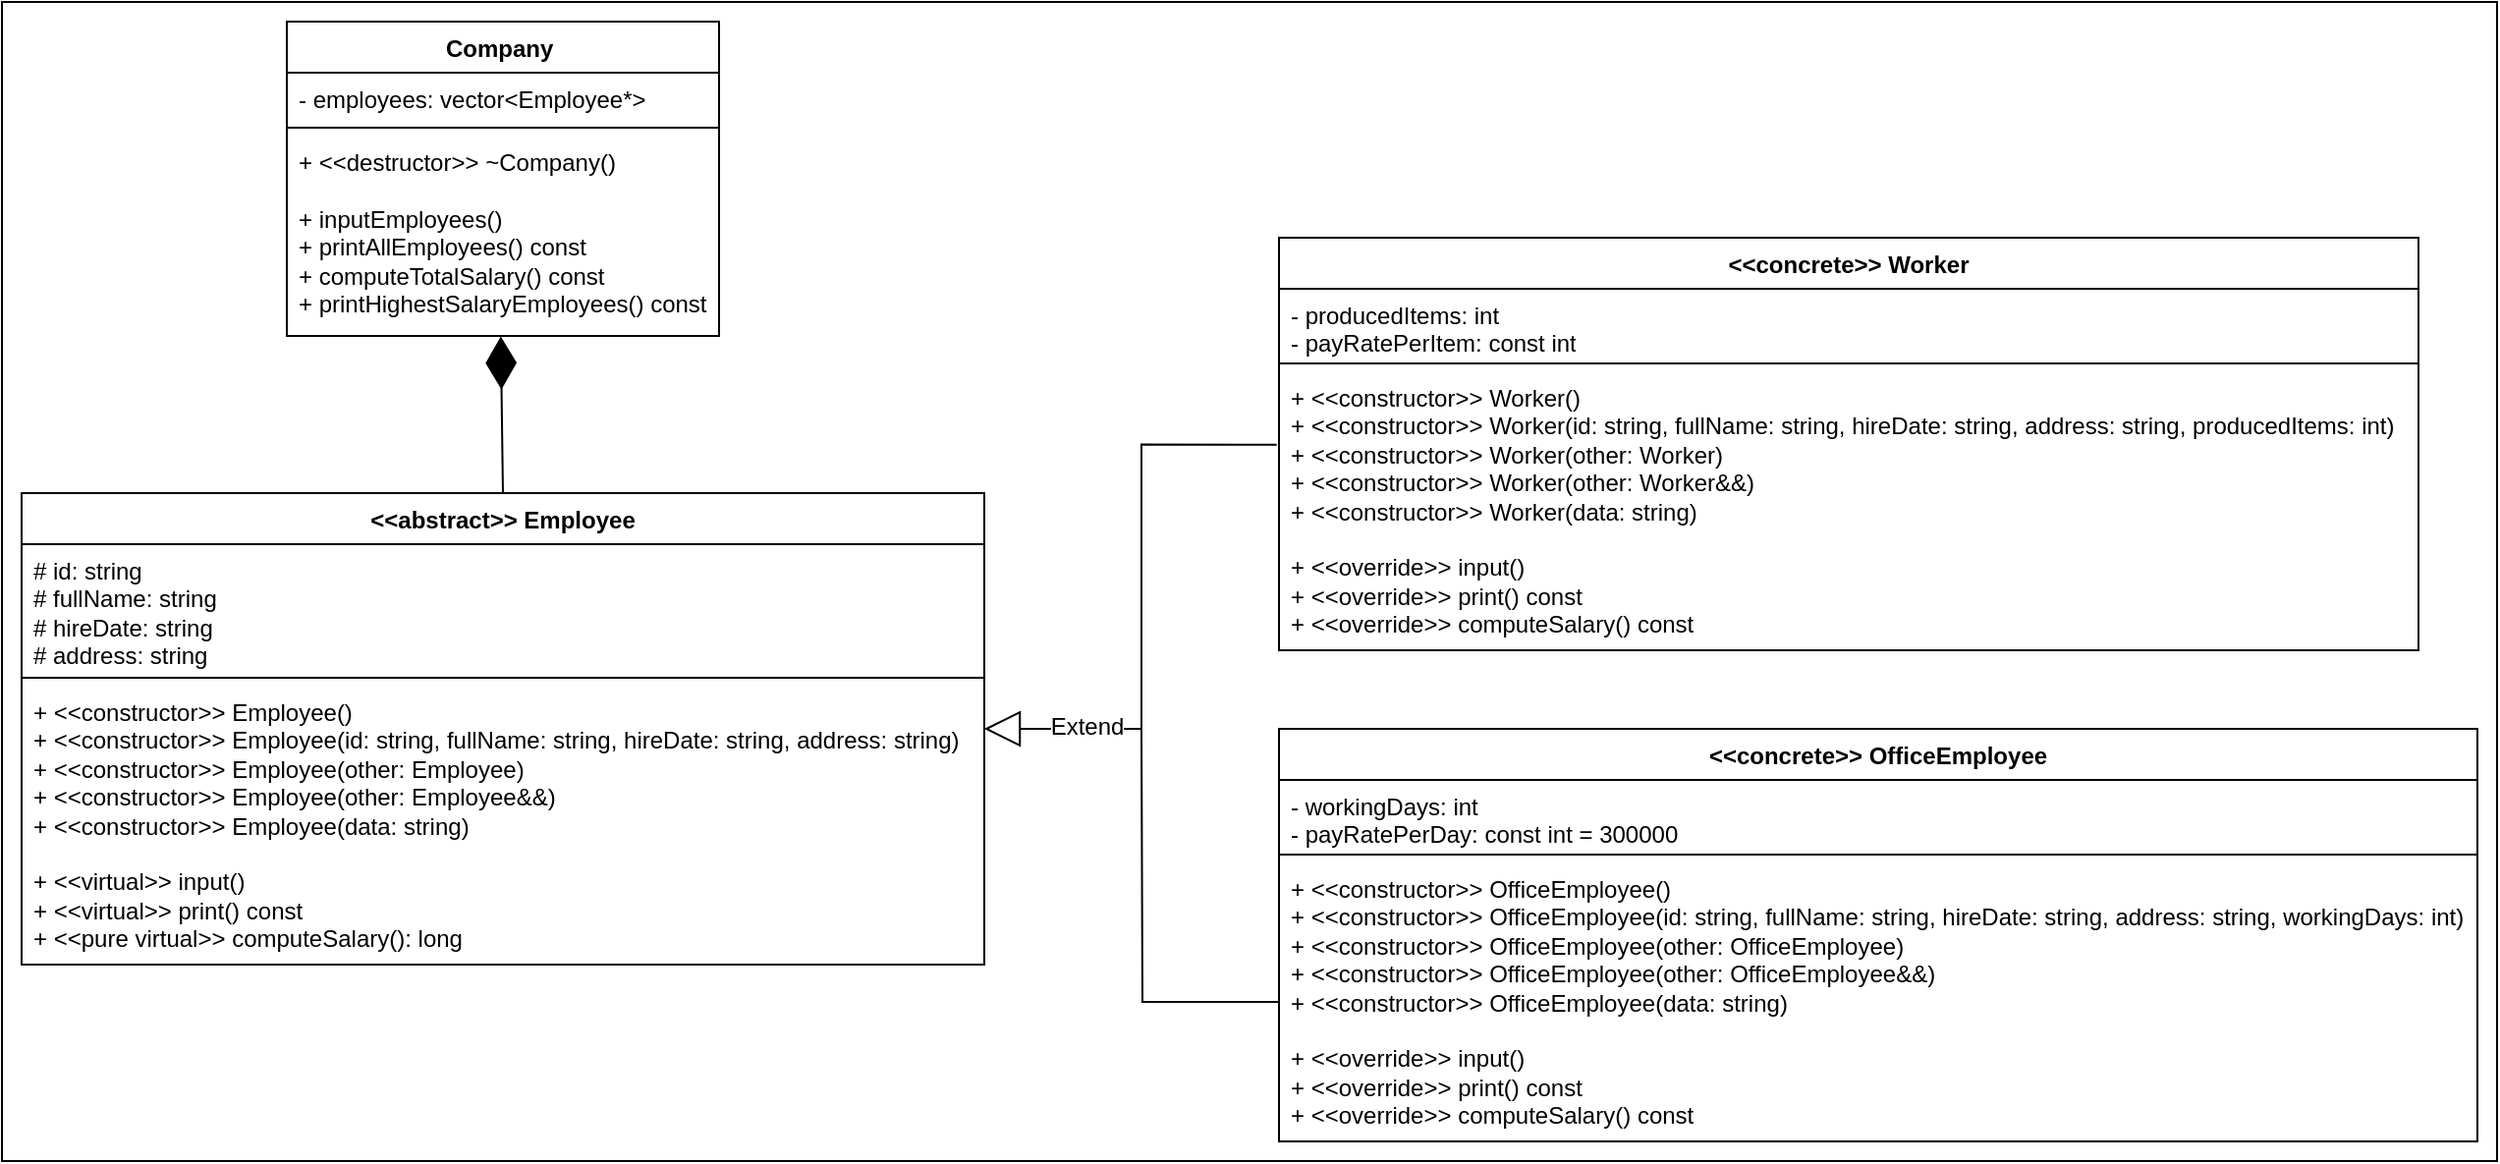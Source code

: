 <mxfile version="24.8.4" pages="4">
  <diagram name="Assignment01" id="YQNJQ6a5uJNEXBnVBi4n">
    <mxGraphModel dx="2400" dy="947" grid="1" gridSize="10" guides="1" tooltips="1" connect="1" arrows="1" fold="1" page="1" pageScale="1" pageWidth="850" pageHeight="1100" math="0" shadow="0">
      <root>
        <mxCell id="0" />
        <mxCell id="1" parent="0" />
        <mxCell id="2CK58GjSMjasro4L5q2h-9" value="" style="rounded=0;whiteSpace=wrap;html=1;" vertex="1" parent="1">
          <mxGeometry x="-810" y="30" width="1270" height="590" as="geometry" />
        </mxCell>
        <mxCell id="TGg97sCdS2oQXF3Zb6yF-1" value="&amp;lt;&amp;lt;&lt;span class=&quot;hljs-keyword&quot;&gt;abstract&lt;/span&gt;&amp;gt;&amp;gt; Employee" style="swimlane;fontStyle=1;align=center;verticalAlign=top;childLayout=stackLayout;horizontal=1;startSize=26;horizontalStack=0;resizeParent=1;resizeParentMax=0;resizeLast=0;collapsible=1;marginBottom=0;whiteSpace=wrap;html=1;" parent="1" vertex="1">
          <mxGeometry x="-800" y="280" width="490" height="240" as="geometry" />
        </mxCell>
        <mxCell id="TGg97sCdS2oQXF3Zb6yF-2" value="&lt;span class=&quot;hljs-comment&quot;&gt;# id: string&lt;/span&gt;&lt;br/&gt;&lt;span class=&quot;hljs-comment&quot;&gt;# fullName: string&lt;/span&gt;&lt;br/&gt;&lt;span class=&quot;hljs-comment&quot;&gt;# hireDate: string&lt;/span&gt;&lt;br/&gt;&lt;span class=&quot;hljs-comment&quot;&gt;# address: string&lt;/span&gt;" style="text;strokeColor=none;fillColor=none;align=left;verticalAlign=top;spacingLeft=4;spacingRight=4;overflow=hidden;rotatable=0;points=[[0,0.5],[1,0.5]];portConstraint=eastwest;whiteSpace=wrap;html=1;" parent="TGg97sCdS2oQXF3Zb6yF-1" vertex="1">
          <mxGeometry y="26" width="490" height="64" as="geometry" />
        </mxCell>
        <mxCell id="TGg97sCdS2oQXF3Zb6yF-3" value="" style="line;strokeWidth=1;fillColor=none;align=left;verticalAlign=middle;spacingTop=-1;spacingLeft=3;spacingRight=3;rotatable=0;labelPosition=right;points=[];portConstraint=eastwest;strokeColor=inherit;" parent="TGg97sCdS2oQXF3Zb6yF-1" vertex="1">
          <mxGeometry y="90" width="490" height="8" as="geometry" />
        </mxCell>
        <mxCell id="TGg97sCdS2oQXF3Zb6yF-4" value="&lt;div&gt;&lt;span class=&quot;hljs-keyword&quot;&gt;+ &amp;lt;&amp;lt;constructor&amp;gt;&amp;gt; &lt;span class=&quot;hljs-title function_ invoke__&quot;&gt;Employee&lt;/span&gt;()&lt;br&gt;+ &amp;lt;&amp;lt;constructor&amp;gt;&amp;gt; &lt;span class=&quot;hljs-title function_ invoke__&quot;&gt;Employee&lt;/span&gt;(&lt;span class=&quot;hljs-attr&quot;&gt;id&lt;/span&gt;: &lt;span class=&quot;hljs-keyword&quot;&gt;string&lt;/span&gt;, &lt;span class=&quot;hljs-attr&quot;&gt;fullName&lt;/span&gt;: &lt;span class=&quot;hljs-keyword&quot;&gt;string&lt;/span&gt;, &lt;span class=&quot;hljs-attr&quot;&gt;hireDate&lt;/span&gt;: &lt;span class=&quot;hljs-keyword&quot;&gt;string&lt;/span&gt;, &lt;span class=&quot;hljs-attr&quot;&gt;address&lt;/span&gt;: &lt;span class=&quot;hljs-keyword&quot;&gt;string&lt;/span&gt;)&lt;br&gt;+ &amp;lt;&amp;lt;constructor&amp;gt;&amp;gt; &lt;span class=&quot;hljs-title function_ invoke__&quot;&gt;Employee&lt;/span&gt;(&lt;span class=&quot;hljs-attr&quot;&gt;other&lt;/span&gt;: Employee)&lt;br&gt;+ &amp;lt;&amp;lt;constructor&amp;gt;&amp;gt; &lt;span class=&quot;hljs-title function_ invoke__&quot;&gt;Employee&lt;/span&gt;(&lt;span class=&quot;hljs-attr&quot;&gt;other&lt;/span&gt;: Employee&amp;amp;&amp;amp;)&lt;br&gt;+ &amp;lt;&amp;lt;constructor&amp;gt;&amp;gt; &lt;span class=&quot;hljs-title function_ invoke__&quot;&gt;Employee&lt;/span&gt;(&lt;span class=&quot;hljs-attr&quot;&gt;data&lt;/span&gt;: &lt;span class=&quot;hljs-keyword&quot;&gt;string&lt;/span&gt;)&lt;/span&gt;&lt;/div&gt;&lt;div&gt;&lt;span class=&quot;hljs-keyword&quot;&gt;&lt;br&gt;+ &amp;lt;&amp;lt;virtual&amp;gt;&amp;gt; &lt;span class=&quot;hljs-title function_ invoke__&quot;&gt;input&lt;/span&gt;()&lt;br&gt;+ &amp;lt;&amp;lt;virtual&amp;gt;&amp;gt; &lt;span class=&quot;hljs-keyword&quot;&gt;print&lt;/span&gt;() &lt;span class=&quot;hljs-keyword&quot;&gt;const&lt;/span&gt;&lt;br&gt;+ &amp;lt;&amp;lt;pure virtual&amp;gt;&amp;gt; &lt;span class=&quot;hljs-title function_ invoke__&quot;&gt;computeSalary&lt;/span&gt;(): long&lt;/span&gt;&lt;/div&gt;" style="text;strokeColor=none;fillColor=none;align=left;verticalAlign=top;spacingLeft=4;spacingRight=4;overflow=hidden;rotatable=0;points=[[0,0.5],[1,0.5]];portConstraint=eastwest;whiteSpace=wrap;html=1;" parent="TGg97sCdS2oQXF3Zb6yF-1" vertex="1">
          <mxGeometry y="98" width="490" height="142" as="geometry" />
        </mxCell>
        <mxCell id="TGg97sCdS2oQXF3Zb6yF-5" value="&amp;lt;&amp;lt;concrete&amp;gt;&amp;gt; OfficeEmployee      " style="swimlane;fontStyle=1;align=center;verticalAlign=top;childLayout=stackLayout;horizontal=1;startSize=26;horizontalStack=0;resizeParent=1;resizeParentMax=0;resizeLast=0;collapsible=1;marginBottom=0;whiteSpace=wrap;html=1;" parent="1" vertex="1">
          <mxGeometry x="-160" y="400" width="610" height="210" as="geometry" />
        </mxCell>
        <mxCell id="TGg97sCdS2oQXF3Zb6yF-6" value="&lt;span class=&quot;hljs-comment&quot;&gt;- workingDays: int&lt;/span&gt;&lt;br&gt;&lt;span class=&quot;hljs-comment&quot;&gt;- payRatePerDay: const int = 300000&lt;/span&gt;" style="text;strokeColor=none;fillColor=none;align=left;verticalAlign=top;spacingLeft=4;spacingRight=4;overflow=hidden;rotatable=0;points=[[0,0.5],[1,0.5]];portConstraint=eastwest;whiteSpace=wrap;html=1;" parent="TGg97sCdS2oQXF3Zb6yF-5" vertex="1">
          <mxGeometry y="26" width="610" height="34" as="geometry" />
        </mxCell>
        <mxCell id="TGg97sCdS2oQXF3Zb6yF-7" value="" style="line;strokeWidth=1;fillColor=none;align=left;verticalAlign=middle;spacingTop=-1;spacingLeft=3;spacingRight=3;rotatable=0;labelPosition=right;points=[];portConstraint=eastwest;strokeColor=inherit;" parent="TGg97sCdS2oQXF3Zb6yF-5" vertex="1">
          <mxGeometry y="60" width="610" height="8" as="geometry" />
        </mxCell>
        <mxCell id="TGg97sCdS2oQXF3Zb6yF-8" value="+ &amp;lt;&amp;lt;constructor&amp;gt;&amp;gt; &lt;span class=&quot;hljs-title function_ invoke__&quot;&gt;OfficeEmployee&lt;/span&gt;()&lt;br&gt;+ &amp;lt;&amp;lt;constructor&amp;gt;&amp;gt; &lt;span class=&quot;hljs-title function_ invoke__&quot;&gt;OfficeEmployee&lt;/span&gt;(&lt;span class=&quot;hljs-attr&quot;&gt;id&lt;/span&gt;: &lt;span class=&quot;hljs-keyword&quot;&gt;string&lt;/span&gt;, &lt;span class=&quot;hljs-attr&quot;&gt;fullName&lt;/span&gt;: &lt;span class=&quot;hljs-keyword&quot;&gt;string&lt;/span&gt;, &lt;span class=&quot;hljs-attr&quot;&gt;hireDate&lt;/span&gt;: &lt;span class=&quot;hljs-keyword&quot;&gt;string&lt;/span&gt;, &lt;span class=&quot;hljs-attr&quot;&gt;address&lt;/span&gt;: &lt;span class=&quot;hljs-keyword&quot;&gt;string&lt;/span&gt;, &lt;span class=&quot;hljs-attr&quot;&gt;workingDays&lt;/span&gt;: &lt;span class=&quot;hljs-keyword&quot;&gt;int&lt;/span&gt;)&lt;br&gt;+ &amp;lt;&amp;lt;constructor&amp;gt;&amp;gt; &lt;span class=&quot;hljs-title function_ invoke__&quot;&gt;OfficeEmployee&lt;/span&gt;(&lt;span class=&quot;hljs-attr&quot;&gt;other&lt;/span&gt;: OfficeEmployee)&lt;br&gt;+ &amp;lt;&amp;lt;constructor&amp;gt;&amp;gt; &lt;span class=&quot;hljs-title function_ invoke__&quot;&gt;OfficeEmployee&lt;/span&gt;(&lt;span class=&quot;hljs-attr&quot;&gt;other&lt;/span&gt;: OfficeEmployee&amp;amp;&amp;amp;)&lt;br&gt;+ &amp;lt;&amp;lt;constructor&amp;gt;&amp;gt; &lt;span class=&quot;hljs-title function_ invoke__&quot;&gt;OfficeEmployee&lt;/span&gt;(&lt;span class=&quot;hljs-attr&quot;&gt;data&lt;/span&gt;: &lt;span class=&quot;hljs-keyword&quot;&gt;string&lt;/span&gt;)&lt;div&gt;&lt;br&gt;+ &amp;lt;&amp;lt;override&amp;gt;&amp;gt; &lt;span class=&quot;hljs-title function_ invoke__&quot;&gt;input&lt;/span&gt;()&lt;br&gt;+ &amp;lt;&amp;lt;override&amp;gt;&amp;gt; &lt;span class=&quot;hljs-keyword&quot;&gt;print&lt;/span&gt;() &lt;span class=&quot;hljs-keyword&quot;&gt;const&lt;/span&gt;&lt;br&gt;+ &amp;lt;&amp;lt;override&amp;gt;&amp;gt; &lt;span class=&quot;hljs-title function_ invoke__&quot;&gt;computeSalary&lt;/span&gt;() &lt;span class=&quot;hljs-keyword&quot;&gt;const&lt;/span&gt;&lt;/div&gt;" style="text;strokeColor=none;fillColor=none;align=left;verticalAlign=top;spacingLeft=4;spacingRight=4;overflow=hidden;rotatable=0;points=[[0,0.5],[1,0.5]];portConstraint=eastwest;whiteSpace=wrap;html=1;" parent="TGg97sCdS2oQXF3Zb6yF-5" vertex="1">
          <mxGeometry y="68" width="610" height="142" as="geometry" />
        </mxCell>
        <mxCell id="TGg97sCdS2oQXF3Zb6yF-10" value="&amp;lt;&amp;lt;concrete&amp;gt;&amp;gt; Worker      " style="swimlane;fontStyle=1;align=center;verticalAlign=top;childLayout=stackLayout;horizontal=1;startSize=26;horizontalStack=0;resizeParent=1;resizeParentMax=0;resizeLast=0;collapsible=1;marginBottom=0;whiteSpace=wrap;html=1;" parent="1" vertex="1">
          <mxGeometry x="-160" y="150" width="580" height="210" as="geometry" />
        </mxCell>
        <mxCell id="TGg97sCdS2oQXF3Zb6yF-11" value="&lt;span class=&quot;hljs-comment&quot;&gt;- producedItems: int&lt;/span&gt;&lt;br&gt;&lt;span class=&quot;hljs-comment&quot;&gt;- payRatePerItem: const int&lt;/span&gt;" style="text;strokeColor=none;fillColor=none;align=left;verticalAlign=top;spacingLeft=4;spacingRight=4;overflow=hidden;rotatable=0;points=[[0,0.5],[1,0.5]];portConstraint=eastwest;whiteSpace=wrap;html=1;" parent="TGg97sCdS2oQXF3Zb6yF-10" vertex="1">
          <mxGeometry y="26" width="580" height="34" as="geometry" />
        </mxCell>
        <mxCell id="TGg97sCdS2oQXF3Zb6yF-12" value="" style="line;strokeWidth=1;fillColor=none;align=left;verticalAlign=middle;spacingTop=-1;spacingLeft=3;spacingRight=3;rotatable=0;labelPosition=right;points=[];portConstraint=eastwest;strokeColor=inherit;" parent="TGg97sCdS2oQXF3Zb6yF-10" vertex="1">
          <mxGeometry y="60" width="580" height="8" as="geometry" />
        </mxCell>
        <mxCell id="TGg97sCdS2oQXF3Zb6yF-13" value="+ &amp;lt;&amp;lt;constructor&amp;gt;&amp;gt; &lt;span class=&quot;hljs-title function_ invoke__&quot;&gt;Worker&lt;/span&gt;()&lt;br&gt;+ &amp;lt;&amp;lt;constructor&amp;gt;&amp;gt; &lt;span class=&quot;hljs-title function_ invoke__&quot;&gt;Worker&lt;/span&gt;(&lt;span class=&quot;hljs-attr&quot;&gt;id&lt;/span&gt;: &lt;span class=&quot;hljs-keyword&quot;&gt;string&lt;/span&gt;, &lt;span class=&quot;hljs-attr&quot;&gt;fullName&lt;/span&gt;: &lt;span class=&quot;hljs-keyword&quot;&gt;string&lt;/span&gt;, &lt;span class=&quot;hljs-attr&quot;&gt;hireDate&lt;/span&gt;: &lt;span class=&quot;hljs-keyword&quot;&gt;string&lt;/span&gt;, &lt;span class=&quot;hljs-attr&quot;&gt;address&lt;/span&gt;: &lt;span class=&quot;hljs-keyword&quot;&gt;string&lt;/span&gt;, &lt;span class=&quot;hljs-attr&quot;&gt;producedItems&lt;/span&gt;: &lt;span class=&quot;hljs-keyword&quot;&gt;int&lt;/span&gt;)&lt;br&gt;+ &amp;lt;&amp;lt;constructor&amp;gt;&amp;gt; &lt;span class=&quot;hljs-title function_ invoke__&quot;&gt;Worker&lt;/span&gt;(&lt;span class=&quot;hljs-attr&quot;&gt;other&lt;/span&gt;: Worker)&lt;br&gt;+ &amp;lt;&amp;lt;constructor&amp;gt;&amp;gt; &lt;span class=&quot;hljs-title function_ invoke__&quot;&gt;Worker&lt;/span&gt;(&lt;span class=&quot;hljs-attr&quot;&gt;other&lt;/span&gt;: Worker&amp;amp;&amp;amp;)&lt;br&gt;+ &amp;lt;&amp;lt;constructor&amp;gt;&amp;gt; &lt;span class=&quot;hljs-title function_ invoke__&quot;&gt;Worker&lt;/span&gt;(&lt;span class=&quot;hljs-attr&quot;&gt;data&lt;/span&gt;: &lt;span class=&quot;hljs-keyword&quot;&gt;string&lt;/span&gt;)&lt;div&gt;&lt;br&gt;+ &amp;lt;&amp;lt;override&amp;gt;&amp;gt; &lt;span class=&quot;hljs-title function_ invoke__&quot;&gt;input&lt;/span&gt;()&lt;br&gt;+ &amp;lt;&amp;lt;override&amp;gt;&amp;gt; &lt;span class=&quot;hljs-keyword&quot;&gt;print&lt;/span&gt;() &lt;span class=&quot;hljs-keyword&quot;&gt;const&lt;/span&gt;&lt;br&gt;+ &amp;lt;&amp;lt;override&amp;gt;&amp;gt; &lt;span class=&quot;hljs-title function_ invoke__&quot;&gt;computeSalary&lt;/span&gt;() &lt;span class=&quot;hljs-keyword&quot;&gt;const&lt;/span&gt;&lt;/div&gt;" style="text;strokeColor=none;fillColor=none;align=left;verticalAlign=top;spacingLeft=4;spacingRight=4;overflow=hidden;rotatable=0;points=[[0,0.5],[1,0.5]];portConstraint=eastwest;whiteSpace=wrap;html=1;" parent="TGg97sCdS2oQXF3Zb6yF-10" vertex="1">
          <mxGeometry y="68" width="580" height="142" as="geometry" />
        </mxCell>
        <mxCell id="TGg97sCdS2oQXF3Zb6yF-14" value="" style="endArrow=block;endSize=16;endFill=0;html=1;rounded=0;exitX=-0.002;exitY=0.263;exitDx=0;exitDy=0;exitPerimeter=0;edgeStyle=orthogonalEdgeStyle;" parent="1" source="TGg97sCdS2oQXF3Zb6yF-13" edge="1">
          <mxGeometry x="0.001" width="160" relative="1" as="geometry">
            <mxPoint x="-400" y="240" as="sourcePoint" />
            <mxPoint x="-310" y="400" as="targetPoint" />
            <mxPoint as="offset" />
            <Array as="points">
              <mxPoint x="-230" y="255" />
              <mxPoint x="-230" y="400" />
              <mxPoint x="-310" y="400" />
            </Array>
          </mxGeometry>
        </mxCell>
        <mxCell id="2CK58GjSMjasro4L5q2h-7" value="Extend" style="edgeLabel;html=1;align=center;verticalAlign=middle;resizable=0;points=[];fontSize=12;" vertex="1" connectable="0" parent="TGg97sCdS2oQXF3Zb6yF-14">
          <mxGeometry x="0.647" y="-1" relative="1" as="geometry">
            <mxPoint as="offset" />
          </mxGeometry>
        </mxCell>
        <mxCell id="2CK58GjSMjasro4L5q2h-1" value="Company&amp;nbsp;" style="swimlane;fontStyle=1;align=center;verticalAlign=top;childLayout=stackLayout;horizontal=1;startSize=26;horizontalStack=0;resizeParent=1;resizeParentMax=0;resizeLast=0;collapsible=1;marginBottom=0;whiteSpace=wrap;html=1;" vertex="1" parent="1">
          <mxGeometry x="-665" y="40" width="220" height="160" as="geometry" />
        </mxCell>
        <mxCell id="2CK58GjSMjasro4L5q2h-2" value="&lt;span class=&quot;hljs-section&quot;&gt;- employees: vector&lt;span class=&quot;xml&quot;&gt;&amp;lt;Employee*&amp;gt;&lt;/span&gt;&lt;/span&gt;" style="text;strokeColor=none;fillColor=none;align=left;verticalAlign=top;spacingLeft=4;spacingRight=4;overflow=hidden;rotatable=0;points=[[0,0.5],[1,0.5]];portConstraint=eastwest;whiteSpace=wrap;html=1;" vertex="1" parent="2CK58GjSMjasro4L5q2h-1">
          <mxGeometry y="26" width="220" height="24" as="geometry" />
        </mxCell>
        <mxCell id="2CK58GjSMjasro4L5q2h-3" value="" style="line;strokeWidth=1;fillColor=none;align=left;verticalAlign=middle;spacingTop=-1;spacingLeft=3;spacingRight=3;rotatable=0;labelPosition=right;points=[];portConstraint=eastwest;strokeColor=inherit;" vertex="1" parent="2CK58GjSMjasro4L5q2h-1">
          <mxGeometry y="50" width="220" height="8" as="geometry" />
        </mxCell>
        <mxCell id="2CK58GjSMjasro4L5q2h-4" value="&lt;span class=&quot;hljs-bullet&quot;&gt;+&lt;/span&gt; &amp;lt;&lt;span class=&quot;xml&quot;&gt;&amp;lt;&lt;span class=&quot;hljs-name&quot;&gt;destructor&lt;/span&gt;&amp;gt;&lt;/span&gt;&amp;gt; ~Company()&lt;div&gt;&lt;br&gt;&lt;span class=&quot;hljs-bullet&quot;&gt;+&lt;/span&gt; inputEmployees()&lt;br&gt;&lt;span class=&quot;hljs-bullet&quot;&gt;+&lt;/span&gt; printAllEmployees() const&lt;br&gt;&lt;span class=&quot;hljs-bullet&quot;&gt;+&lt;/span&gt; computeTotalSalary() const&lt;br&gt;&lt;span class=&quot;hljs-bullet&quot;&gt;+&lt;/span&gt; printHighestSalaryEmployees() const&lt;/div&gt;" style="text;strokeColor=none;fillColor=none;align=left;verticalAlign=top;spacingLeft=4;spacingRight=4;overflow=hidden;rotatable=0;points=[[0,0.5],[1,0.5]];portConstraint=eastwest;whiteSpace=wrap;html=1;" vertex="1" parent="2CK58GjSMjasro4L5q2h-1">
          <mxGeometry y="58" width="220" height="102" as="geometry" />
        </mxCell>
        <mxCell id="2CK58GjSMjasro4L5q2h-5" value="" style="endArrow=none;html=1;rounded=0;fontSize=12;startSize=8;endSize=8;entryX=0;entryY=0.5;entryDx=0;entryDy=0;edgeStyle=orthogonalEdgeStyle;" edge="1" parent="1" target="TGg97sCdS2oQXF3Zb6yF-8">
          <mxGeometry width="50" height="50" relative="1" as="geometry">
            <mxPoint x="-230" y="400" as="sourcePoint" />
            <mxPoint x="-330" y="320" as="targetPoint" />
          </mxGeometry>
        </mxCell>
        <mxCell id="2CK58GjSMjasro4L5q2h-8" value="" style="endArrow=diamondThin;endFill=1;endSize=24;html=1;rounded=0;fontSize=12;curved=1;entryX=0.495;entryY=1.003;entryDx=0;entryDy=0;entryPerimeter=0;exitX=0.5;exitY=0;exitDx=0;exitDy=0;" edge="1" parent="1" source="TGg97sCdS2oQXF3Zb6yF-1" target="2CK58GjSMjasro4L5q2h-4">
          <mxGeometry width="160" relative="1" as="geometry">
            <mxPoint x="-440" y="220" as="sourcePoint" />
            <mxPoint x="-280" y="220" as="targetPoint" />
          </mxGeometry>
        </mxCell>
      </root>
    </mxGraphModel>
  </diagram>
  <diagram id="7LjIUoKTwHBkMS1QZCXQ" name="Assignment04">
    <mxGraphModel dx="900" dy="1424" grid="1" gridSize="10" guides="1" tooltips="1" connect="1" arrows="1" fold="1" page="0" pageScale="1" pageWidth="850" pageHeight="1100" math="0" shadow="0">
      <root>
        <mxCell id="0" />
        <mxCell id="1" parent="0" />
        <mxCell id="nnHAM5i-w1DGaehoVg1B-16" value="" style="rounded=0;whiteSpace=wrap;html=1;" vertex="1" parent="1">
          <mxGeometry x="70" y="-330" width="700" height="530" as="geometry" />
        </mxCell>
        <mxCell id="zTO4zdI9xtOOPSFrGwGv-1" value="&amp;lt;&amp;lt;concrete&amp;gt;&amp;gt; Promotion&lt;div&gt;&lt;br/&gt;&lt;/div&gt;" style="swimlane;fontStyle=1;align=center;verticalAlign=top;childLayout=stackLayout;horizontal=1;startSize=26;horizontalStack=0;resizeParent=1;resizeParentMax=0;resizeLast=0;collapsible=1;marginBottom=0;whiteSpace=wrap;html=1;" vertex="1" parent="1">
          <mxGeometry x="400" y="-320" width="300" height="180" as="geometry" />
        </mxCell>
        <mxCell id="zTO4zdI9xtOOPSFrGwGv-2" value="- discountValue: &lt;span class=&quot;hljs-keyword&quot;&gt;int&lt;/span&gt;&lt;br/&gt;- selected: &lt;span class=&quot;hljs-keyword&quot;&gt;bool&lt;/span&gt;" style="text;strokeColor=none;fillColor=none;align=left;verticalAlign=top;spacingLeft=4;spacingRight=4;overflow=hidden;rotatable=0;points=[[0,0.5],[1,0.5]];portConstraint=eastwest;whiteSpace=wrap;html=1;" vertex="1" parent="zTO4zdI9xtOOPSFrGwGv-1">
          <mxGeometry y="26" width="300" height="34" as="geometry" />
        </mxCell>
        <mxCell id="zTO4zdI9xtOOPSFrGwGv-3" value="" style="line;strokeWidth=1;fillColor=none;align=left;verticalAlign=middle;spacingTop=-1;spacingLeft=3;spacingRight=3;rotatable=0;labelPosition=right;points=[];portConstraint=eastwest;strokeColor=inherit;" vertex="1" parent="zTO4zdI9xtOOPSFrGwGv-1">
          <mxGeometry y="60" width="300" height="8" as="geometry" />
        </mxCell>
        <mxCell id="zTO4zdI9xtOOPSFrGwGv-4" value="&amp;lt;&amp;lt;constructor&amp;gt;&amp;gt; &lt;span class=&quot;hljs-title function_ invoke__&quot;&gt;Promotion&lt;/span&gt;()&lt;br&gt;&amp;lt;&amp;lt;constructor&amp;gt;&amp;gt; &lt;span class=&quot;hljs-title function_ invoke__&quot;&gt;Promotion&lt;/span&gt;(value: int, selected: bool)&lt;div&gt;&lt;br&gt;+ &lt;span class=&quot;hljs-title function_ invoke__&quot;&gt;setDiscountValue&lt;/span&gt;(&lt;span class=&quot;hljs-attr&quot;&gt;value&lt;/span&gt;: &lt;span class=&quot;hljs-keyword&quot;&gt;int&lt;/span&gt;): &lt;span class=&quot;hljs-keyword&quot;&gt;void&lt;/span&gt;&lt;br&gt;+ &lt;span class=&quot;hljs-title function_ invoke__&quot;&gt;getDiscountValue&lt;/span&gt;() &lt;span class=&quot;hljs-keyword&quot;&gt;const&lt;/span&gt;: &lt;span class=&quot;hljs-keyword&quot;&gt;int&lt;/span&gt;&lt;br&gt;+ &lt;span class=&quot;hljs-title function_ invoke__&quot;&gt;setSelected&lt;/span&gt;(&lt;span class=&quot;hljs-attr&quot;&gt;selected&lt;/span&gt;: &lt;span class=&quot;hljs-keyword&quot;&gt;bool&lt;/span&gt;): &lt;span class=&quot;hljs-keyword&quot;&gt;void&lt;/span&gt;&lt;br&gt;+ &lt;span class=&quot;hljs-title function_ invoke__&quot;&gt;getSelected&lt;/span&gt;(): &lt;span class=&quot;hljs-keyword&quot;&gt;bool&lt;/span&gt;&lt;/div&gt;" style="text;strokeColor=none;fillColor=none;align=left;verticalAlign=top;spacingLeft=4;spacingRight=4;overflow=hidden;rotatable=0;points=[[0,0.5],[1,0.5]];portConstraint=eastwest;whiteSpace=wrap;html=1;" vertex="1" parent="zTO4zdI9xtOOPSFrGwGv-1">
          <mxGeometry y="68" width="300" height="112" as="geometry" />
        </mxCell>
        <mxCell id="nnHAM5i-w1DGaehoVg1B-5" value="&lt;div&gt;&amp;lt;&amp;lt;concrete&amp;gt;&amp;gt; Product&amp;nbsp;&lt;/div&gt;" style="swimlane;fontStyle=1;align=center;verticalAlign=top;childLayout=stackLayout;horizontal=1;startSize=26;horizontalStack=0;resizeParent=1;resizeParentMax=0;resizeLast=0;collapsible=1;marginBottom=0;whiteSpace=wrap;html=1;" vertex="1" parent="1">
          <mxGeometry x="400" y="-120" width="360" height="310" as="geometry" />
        </mxCell>
        <mxCell id="nnHAM5i-w1DGaehoVg1B-6" value="- name: &lt;span class=&quot;hljs-keyword&quot;&gt;string&lt;/span&gt;&lt;br/&gt;- quantity: &lt;span class=&quot;hljs-keyword&quot;&gt;int&lt;/span&gt;&lt;br/&gt;- unitPrice: &lt;span class=&quot;hljs-keyword&quot;&gt;int&lt;/span&gt;&lt;br/&gt;- selected: &lt;span class=&quot;hljs-keyword&quot;&gt;bool&lt;/span&gt;" style="text;strokeColor=none;fillColor=none;align=left;verticalAlign=top;spacingLeft=4;spacingRight=4;overflow=hidden;rotatable=0;points=[[0,0.5],[1,0.5]];portConstraint=eastwest;whiteSpace=wrap;html=1;" vertex="1" parent="nnHAM5i-w1DGaehoVg1B-5">
          <mxGeometry y="26" width="360" height="64" as="geometry" />
        </mxCell>
        <mxCell id="nnHAM5i-w1DGaehoVg1B-7" value="" style="line;strokeWidth=1;fillColor=none;align=left;verticalAlign=middle;spacingTop=-1;spacingLeft=3;spacingRight=3;rotatable=0;labelPosition=right;points=[];portConstraint=eastwest;strokeColor=inherit;" vertex="1" parent="nnHAM5i-w1DGaehoVg1B-5">
          <mxGeometry y="90" width="360" height="8" as="geometry" />
        </mxCell>
        <mxCell id="nnHAM5i-w1DGaehoVg1B-8" value="&amp;lt;&amp;lt;constructor&amp;gt;&amp;gt; &lt;span class=&quot;hljs-title function_ invoke__&quot;&gt;Product&lt;/span&gt;()&lt;br&gt;&amp;lt;&amp;lt;constructor&amp;gt;&amp;gt; &lt;span class=&quot;hljs-title function_ invoke__&quot;&gt;Product&lt;/span&gt;(&lt;span class=&quot;hljs-attr&quot;&gt;name&lt;/span&gt;: &lt;span class=&quot;hljs-keyword&quot;&gt;string&lt;/span&gt;, &lt;span class=&quot;hljs-attr&quot;&gt;quantity&lt;/span&gt;: &lt;span class=&quot;hljs-keyword&quot;&gt;int&lt;/span&gt;, &lt;span class=&quot;hljs-attr&quot;&gt;unitPrice&lt;/span&gt;: &lt;span class=&quot;hljs-keyword&quot;&gt;int&lt;/span&gt;)&lt;br&gt;&amp;lt;&amp;lt;destructor&amp;gt;&amp;gt; ~&lt;span class=&quot;hljs-title function_ invoke__&quot;&gt;Product&lt;/span&gt;()&lt;div&gt;&lt;br&gt;+ &lt;span class=&quot;hljs-title function_ invoke__&quot;&gt;setName&lt;/span&gt;(&lt;span class=&quot;hljs-attr&quot;&gt;name&lt;/span&gt;: &lt;span class=&quot;hljs-keyword&quot;&gt;string&lt;/span&gt;): &lt;span class=&quot;hljs-keyword&quot;&gt;void&lt;/span&gt;&lt;br&gt;+ &lt;span class=&quot;hljs-title function_ invoke__&quot;&gt;setQuantity&lt;/span&gt;(&lt;span class=&quot;hljs-attr&quot;&gt;quantity&lt;/span&gt;: &lt;span class=&quot;hljs-keyword&quot;&gt;int&lt;/span&gt;): &lt;span class=&quot;hljs-keyword&quot;&gt;void&lt;/span&gt;&lt;br&gt;+ &lt;span class=&quot;hljs-title function_ invoke__&quot;&gt;setUnitPrice&lt;/span&gt;(&lt;span class=&quot;hljs-attr&quot;&gt;unitPrice&lt;/span&gt;: &lt;span class=&quot;hljs-keyword&quot;&gt;int&lt;/span&gt;): &lt;span class=&quot;hljs-keyword&quot;&gt;void&lt;/span&gt;&lt;br&gt;+ &lt;span class=&quot;hljs-title function_ invoke__&quot;&gt;setSelected&lt;/span&gt;(&lt;span class=&quot;hljs-attr&quot;&gt;selected&lt;/span&gt;: &lt;span class=&quot;hljs-keyword&quot;&gt;bool&lt;/span&gt;): &lt;span class=&quot;hljs-keyword&quot;&gt;void&lt;/span&gt;&lt;br&gt;+ &lt;span class=&quot;hljs-title function_ invoke__&quot;&gt;getName&lt;/span&gt;(): &lt;span class=&quot;hljs-keyword&quot;&gt;string&lt;/span&gt;&lt;br&gt;+ &lt;span class=&quot;hljs-title function_ invoke__&quot;&gt;getQuantity&lt;/span&gt;(): &lt;span class=&quot;hljs-keyword&quot;&gt;int&lt;/span&gt;&lt;br&gt;+ &lt;span class=&quot;hljs-title function_ invoke__&quot;&gt;getUnitPrice&lt;/span&gt;(): &lt;span class=&quot;hljs-keyword&quot;&gt;int&lt;/span&gt;&lt;br&gt;+ &lt;span class=&quot;hljs-title function_ invoke__&quot;&gt;getSelected&lt;/span&gt;(): &lt;span class=&quot;hljs-keyword&quot;&gt;bool&lt;/span&gt;&lt;br&gt;+ &lt;span class=&quot;hljs-title function_ invoke__&quot;&gt;increase&lt;/span&gt;(): &lt;span class=&quot;hljs-keyword&quot;&gt;void&lt;/span&gt;&lt;br&gt;+ &lt;span class=&quot;hljs-title function_ invoke__&quot;&gt;decrease&lt;/span&gt;(): &lt;span class=&quot;hljs-keyword&quot;&gt;void&lt;/span&gt;&lt;/div&gt;" style="text;strokeColor=none;fillColor=none;align=left;verticalAlign=top;spacingLeft=4;spacingRight=4;overflow=hidden;rotatable=0;points=[[0,0.5],[1,0.5]];portConstraint=eastwest;whiteSpace=wrap;html=1;" vertex="1" parent="nnHAM5i-w1DGaehoVg1B-5">
          <mxGeometry y="98" width="360" height="212" as="geometry" />
        </mxCell>
        <mxCell id="nnHAM5i-w1DGaehoVg1B-10" value="&lt;div&gt;&amp;lt;&amp;lt;concrete&amp;gt;&amp;gt; Cart&amp;nbsp;&lt;/div&gt;" style="swimlane;fontStyle=1;align=center;verticalAlign=top;childLayout=stackLayout;horizontal=1;startSize=26;horizontalStack=0;resizeParent=1;resizeParentMax=0;resizeLast=0;collapsible=1;marginBottom=0;whiteSpace=wrap;html=1;" vertex="1" parent="1">
          <mxGeometry x="80" y="-240" width="210" height="320" as="geometry" />
        </mxCell>
        <mxCell id="nnHAM5i-w1DGaehoVg1B-11" value="- state: &lt;span class=&quot;hljs-keyword&quot;&gt;bool&lt;/span&gt;&lt;br&gt;- products: vector&amp;lt;Product&amp;gt;&lt;br&gt;- promotions: vector&amp;lt;Promotion&amp;gt;&lt;br&gt;- promotionIndex: &lt;span class=&quot;hljs-keyword&quot;&gt;int&lt;/span&gt;&lt;br&gt;- totalPrice: &lt;span class=&quot;hljs-keyword&quot;&gt;int&lt;/span&gt;" style="text;strokeColor=none;fillColor=none;align=left;verticalAlign=top;spacingLeft=4;spacingRight=4;overflow=hidden;rotatable=0;points=[[0,0.5],[1,0.5]];portConstraint=eastwest;whiteSpace=wrap;html=1;" vertex="1" parent="nnHAM5i-w1DGaehoVg1B-10">
          <mxGeometry y="26" width="210" height="84" as="geometry" />
        </mxCell>
        <mxCell id="nnHAM5i-w1DGaehoVg1B-12" value="" style="line;strokeWidth=1;fillColor=none;align=left;verticalAlign=middle;spacingTop=-1;spacingLeft=3;spacingRight=3;rotatable=0;labelPosition=right;points=[];portConstraint=eastwest;strokeColor=inherit;" vertex="1" parent="nnHAM5i-w1DGaehoVg1B-10">
          <mxGeometry y="110" width="210" height="8" as="geometry" />
        </mxCell>
        <mxCell id="nnHAM5i-w1DGaehoVg1B-13" value="&amp;lt;&amp;lt;constructor&amp;gt;&amp;gt; &lt;span class=&quot;hljs-title function_ invoke__&quot;&gt;Cart&lt;/span&gt;()&lt;br&gt;&amp;lt;&amp;lt;destructor&amp;gt;&amp;gt; ~&lt;span class=&quot;hljs-title function_ invoke__&quot;&gt;Cart&lt;/span&gt;()&lt;div&gt;&lt;br&gt;+ &lt;span class=&quot;hljs-title function_ invoke__&quot;&gt;getProduct&lt;/span&gt;(&lt;span class=&quot;hljs-attr&quot;&gt;filename&lt;/span&gt;: &lt;span class=&quot;hljs-keyword&quot;&gt;string&lt;/span&gt;): &lt;span class=&quot;hljs-keyword&quot;&gt;bool&lt;/span&gt;&lt;br&gt;+ &lt;span class=&quot;hljs-title function_ invoke__&quot;&gt;setState&lt;/span&gt;(&lt;span class=&quot;hljs-attr&quot;&gt;state&lt;/span&gt;: &lt;span class=&quot;hljs-keyword&quot;&gt;bool&lt;/span&gt;): &lt;span class=&quot;hljs-keyword&quot;&gt;void&lt;/span&gt;&lt;br&gt;+ &lt;span class=&quot;hljs-title function_ invoke__&quot;&gt;getState&lt;/span&gt;(): &lt;span class=&quot;hljs-keyword&quot;&gt;bool&lt;/span&gt;&lt;/div&gt;&lt;div&gt;&lt;br&gt;+ &lt;span class=&quot;hljs-title function_ invoke__&quot;&gt;isDigit&lt;/span&gt;(&lt;span class=&quot;hljs-attr&quot;&gt;c&lt;/span&gt;: char): &lt;span class=&quot;hljs-keyword&quot;&gt;bool&lt;/span&gt;&lt;br&gt;+ &lt;span class=&quot;hljs-title function_ invoke__&quot;&gt;isNumber&lt;/span&gt;(&lt;span class=&quot;hljs-attr&quot;&gt;s&lt;/span&gt;: &lt;span class=&quot;hljs-keyword&quot;&gt;string&lt;/span&gt;): &lt;span class=&quot;hljs-keyword&quot;&gt;bool&lt;/span&gt;&lt;br&gt;+ &lt;span class=&quot;hljs-title function_ invoke__&quot;&gt;saveOrders&lt;/span&gt;(&lt;span class=&quot;hljs-attr&quot;&gt;filename&lt;/span&gt;: &lt;span class=&quot;hljs-keyword&quot;&gt;string&lt;/span&gt;): &lt;span class=&quot;hljs-keyword&quot;&gt;bool&lt;/span&gt;&lt;br&gt;+ &lt;span class=&quot;hljs-title function_ invoke__&quot;&gt;getRequest&lt;/span&gt;(): &lt;span class=&quot;hljs-keyword&quot;&gt;string&lt;/span&gt;&lt;br&gt;+ &lt;span class=&quot;hljs-title function_ invoke__&quot;&gt;solveRequest&lt;/span&gt;(&lt;span class=&quot;hljs-attr&quot;&gt;request&lt;/span&gt;: &lt;span class=&quot;hljs-keyword&quot;&gt;string&lt;/span&gt;): &lt;span class=&quot;hljs-keyword&quot;&gt;void&lt;/span&gt;&lt;br&gt;+ &lt;span class=&quot;hljs-title function_ invoke__&quot;&gt;run&lt;/span&gt;(): &lt;span class=&quot;hljs-keyword&quot;&gt;void&lt;/span&gt;&lt;/div&gt;" style="text;strokeColor=none;fillColor=none;align=left;verticalAlign=top;spacingLeft=4;spacingRight=4;overflow=hidden;rotatable=0;points=[[0,0.5],[1,0.5]];portConstraint=eastwest;whiteSpace=wrap;html=1;" vertex="1" parent="nnHAM5i-w1DGaehoVg1B-10">
          <mxGeometry y="118" width="210" height="202" as="geometry" />
        </mxCell>
        <mxCell id="nnHAM5i-w1DGaehoVg1B-14" value="" style="endArrow=diamondThin;endFill=1;endSize=24;html=1;rounded=0;fontSize=12;exitX=0;exitY=0.5;exitDx=0;exitDy=0;entryX=1.003;entryY=0.21;entryDx=0;entryDy=0;entryPerimeter=0;edgeStyle=orthogonalEdgeStyle;" edge="1" parent="1" source="zTO4zdI9xtOOPSFrGwGv-4" target="nnHAM5i-w1DGaehoVg1B-13">
          <mxGeometry width="160" relative="1" as="geometry">
            <mxPoint x="360" y="-100" as="sourcePoint" />
            <mxPoint x="290" y="-80" as="targetPoint" />
            <Array as="points">
              <mxPoint x="350" y="-196" />
              <mxPoint x="350" y="-80" />
            </Array>
          </mxGeometry>
        </mxCell>
        <mxCell id="nnHAM5i-w1DGaehoVg1B-15" value="" style="endArrow=none;html=1;rounded=0;fontSize=12;startSize=8;endSize=8;exitX=0;exitY=0.5;exitDx=0;exitDy=0;edgeStyle=orthogonalEdgeStyle;" edge="1" parent="1" source="nnHAM5i-w1DGaehoVg1B-8">
          <mxGeometry width="50" height="50" relative="1" as="geometry">
            <mxPoint x="420" y="-80" as="sourcePoint" />
            <mxPoint x="350" y="-80" as="targetPoint" />
          </mxGeometry>
        </mxCell>
      </root>
    </mxGraphModel>
  </diagram>
  <diagram id="2UGJMH584vD-zmC2fBh0" name="Assignment02">
    <mxGraphModel dx="756" dy="604" grid="1" gridSize="10" guides="1" tooltips="1" connect="1" arrows="1" fold="1" page="1" pageScale="1" pageWidth="850" pageHeight="1100" math="0" shadow="0">
      <root>
        <mxCell id="0" />
        <mxCell id="1" parent="0" />
        <mxCell id="7vMs27yRKn301OWFRiwu-10" value="" style="rounded=0;whiteSpace=wrap;html=1;" vertex="1" parent="1">
          <mxGeometry x="70" y="150" width="420" height="540" as="geometry" />
        </mxCell>
        <mxCell id="7vMs27yRKn301OWFRiwu-1" value="&amp;lt;&amp;lt;&lt;span class=&quot;hljs-keyword&quot;&gt;abstract&lt;/span&gt;&amp;gt;&amp;gt; BankAccount" style="swimlane;fontStyle=1;align=center;verticalAlign=top;childLayout=stackLayout;horizontal=1;startSize=26;horizontalStack=0;resizeParent=1;resizeParentMax=0;resizeLast=0;collapsible=1;marginBottom=0;whiteSpace=wrap;html=1;" vertex="1" parent="1">
          <mxGeometry x="160" y="160" width="240" height="210" as="geometry" />
        </mxCell>
        <mxCell id="7vMs27yRKn301OWFRiwu-2" value="# accountNumber: &lt;span class=&quot;hljs-built_in&quot;&gt;string&lt;/span&gt;&lt;br&gt;# name: &lt;span class=&quot;hljs-built_in&quot;&gt;string&lt;/span&gt;&lt;br&gt;# socialID: &lt;span class=&quot;hljs-built_in&quot;&gt;string&lt;/span&gt;&lt;br&gt;# balance: &lt;span class=&quot;hljs-built_in&quot;&gt;double&lt;/span&gt;" style="text;strokeColor=none;fillColor=none;align=left;verticalAlign=top;spacingLeft=4;spacingRight=4;overflow=hidden;rotatable=0;points=[[0,0.5],[1,0.5]];portConstraint=eastwest;whiteSpace=wrap;html=1;" vertex="1" parent="7vMs27yRKn301OWFRiwu-1">
          <mxGeometry y="26" width="240" height="64" as="geometry" />
        </mxCell>
        <mxCell id="7vMs27yRKn301OWFRiwu-3" value="" style="line;strokeWidth=1;fillColor=none;align=left;verticalAlign=middle;spacingTop=-1;spacingLeft=3;spacingRight=3;rotatable=0;labelPosition=right;points=[];portConstraint=eastwest;strokeColor=inherit;" vertex="1" parent="7vMs27yRKn301OWFRiwu-1">
          <mxGeometry y="90" width="240" height="8" as="geometry" />
        </mxCell>
        <mxCell id="7vMs27yRKn301OWFRiwu-4" value="&amp;nbsp;&amp;lt;&amp;lt;constructor&amp;gt;&amp;gt; BankAccount()&lt;br/&gt;        &amp;lt;&amp;lt;&lt;span class=&quot;hljs-keyword&quot;&gt;virtual&lt;/span&gt;&amp;gt;&amp;gt; input(): &lt;span class=&quot;hljs-keyword&quot;&gt;void&lt;/span&gt;&lt;br/&gt;        &amp;lt;&amp;lt;&lt;span class=&quot;hljs-keyword&quot;&gt;virtual&lt;/span&gt;&amp;gt;&amp;gt; print() &lt;span class=&quot;hljs-keyword&quot;&gt;const&lt;/span&gt;: &lt;span class=&quot;hljs-keyword&quot;&gt;void&lt;/span&gt;&lt;br/&gt;        &amp;lt;&amp;lt;&lt;span class=&quot;hljs-keyword&quot;&gt;virtual&lt;/span&gt;&amp;gt;&amp;gt; deposit(money: &lt;span class=&quot;hljs-built_in&quot;&gt;double&lt;/span&gt;): &lt;span class=&quot;hljs-built_in&quot;&gt;bool&lt;/span&gt;&lt;br/&gt;        &amp;lt;&amp;lt;&lt;span class=&quot;hljs-keyword&quot;&gt;virtual&lt;/span&gt;&amp;gt;&amp;gt; withdraw(money: &lt;span class=&quot;hljs-built_in&quot;&gt;double&lt;/span&gt;): &lt;span class=&quot;hljs-built_in&quot;&gt;bool&lt;/span&gt;&lt;br/&gt;        &amp;lt;&amp;lt;&lt;span class=&quot;hljs-keyword&quot;&gt;virtual&lt;/span&gt;&amp;gt;&amp;gt; getBalance(): &lt;span class=&quot;hljs-built_in&quot;&gt;double&lt;/span&gt;&lt;br/&gt;        &amp;lt;&amp;lt;destructor&amp;gt;&amp;gt; ~BankAccount()" style="text;strokeColor=none;fillColor=none;align=left;verticalAlign=top;spacingLeft=4;spacingRight=4;overflow=hidden;rotatable=0;points=[[0,0.5],[1,0.5]];portConstraint=eastwest;whiteSpace=wrap;html=1;" vertex="1" parent="7vMs27yRKn301OWFRiwu-1">
          <mxGeometry y="98" width="240" height="112" as="geometry" />
        </mxCell>
        <mxCell id="7vMs27yRKn301OWFRiwu-5" value="&amp;lt;&amp;lt;concrete&amp;gt;&amp;gt; SavingBankAccount" style="swimlane;fontStyle=1;align=center;verticalAlign=top;childLayout=stackLayout;horizontal=1;startSize=26;horizontalStack=0;resizeParent=1;resizeParentMax=0;resizeLast=0;collapsible=1;marginBottom=0;whiteSpace=wrap;html=1;" vertex="1" parent="1">
          <mxGeometry x="80" y="440" width="400" height="240" as="geometry" />
        </mxCell>
        <mxCell id="7vMs27yRKn301OWFRiwu-6" value="- annualInterestRate: &lt;span class=&quot;hljs-built_in&quot;&gt;double&lt;/span&gt;&lt;br/&gt;        - period: &lt;span class=&quot;hljs-built_in&quot;&gt;int&lt;/span&gt;&lt;br/&gt;        - currentSavingMonths: &lt;span class=&quot;hljs-built_in&quot;&gt;int&lt;/span&gt;&lt;br/&gt;        - initBalance: &lt;span class=&quot;hljs-built_in&quot;&gt;double&lt;/span&gt;" style="text;strokeColor=none;fillColor=none;align=left;verticalAlign=top;spacingLeft=4;spacingRight=4;overflow=hidden;rotatable=0;points=[[0,0.5],[1,0.5]];portConstraint=eastwest;whiteSpace=wrap;html=1;" vertex="1" parent="7vMs27yRKn301OWFRiwu-5">
          <mxGeometry y="26" width="400" height="64" as="geometry" />
        </mxCell>
        <mxCell id="7vMs27yRKn301OWFRiwu-7" value="" style="line;strokeWidth=1;fillColor=none;align=left;verticalAlign=middle;spacingTop=-1;spacingLeft=3;spacingRight=3;rotatable=0;labelPosition=right;points=[];portConstraint=eastwest;strokeColor=inherit;" vertex="1" parent="7vMs27yRKn301OWFRiwu-5">
          <mxGeometry y="90" width="400" height="8" as="geometry" />
        </mxCell>
        <mxCell id="7vMs27yRKn301OWFRiwu-8" value="&amp;lt;&amp;lt;constructor&amp;gt;&amp;gt; SavingBankAccount()&lt;br/&gt;        &amp;lt;&amp;lt;&lt;span class=&quot;hljs-keyword&quot;&gt;override&lt;/span&gt;&amp;gt;&amp;gt; input(): &lt;span class=&quot;hljs-keyword&quot;&gt;void&lt;/span&gt;&lt;br/&gt;        &amp;lt;&amp;lt;&lt;span class=&quot;hljs-keyword&quot;&gt;override&lt;/span&gt;&amp;gt;&amp;gt; print() &lt;span class=&quot;hljs-keyword&quot;&gt;const&lt;/span&gt;: &lt;span class=&quot;hljs-keyword&quot;&gt;void&lt;/span&gt;&lt;br/&gt;        &amp;lt;&amp;lt;&lt;span class=&quot;hljs-keyword&quot;&gt;override&lt;/span&gt;&amp;gt;&amp;gt; deposit(money: &lt;span class=&quot;hljs-built_in&quot;&gt;double&lt;/span&gt;): &lt;span class=&quot;hljs-built_in&quot;&gt;bool&lt;/span&gt;&lt;br/&gt;        &amp;lt;&amp;lt;&lt;span class=&quot;hljs-keyword&quot;&gt;override&lt;/span&gt;&amp;gt;&amp;gt; withdraw(money: &lt;span class=&quot;hljs-built_in&quot;&gt;double&lt;/span&gt;): &lt;span class=&quot;hljs-function&quot;&gt;&lt;span class=&quot;hljs-built_in&quot;&gt;bool&lt;/span&gt;&lt;br/&gt;        &lt;span class=&quot;hljs-title&quot;&gt;createNew&lt;/span&gt;(&lt;span class=&quot;hljs-params&quot;&gt;oldAccount: &lt;span class=&quot;hljs-keyword&quot;&gt;const&lt;/span&gt; SavingBankAccount, money: &lt;span class=&quot;hljs-built_in&quot;&gt;double&lt;/span&gt;&lt;/span&gt;): &lt;span class=&quot;hljs-keyword&quot;&gt;void&lt;/span&gt;&lt;br/&gt;        &lt;span class=&quot;hljs-title&quot;&gt;withdrawImmediately&lt;/span&gt;(): &lt;span class=&quot;hljs-built_in&quot;&gt;double&lt;/span&gt;&lt;br/&gt;        &amp;lt;&amp;lt;&lt;span class=&quot;hljs-keyword&quot;&gt;override&lt;/span&gt;&amp;gt;&amp;gt; &lt;span class=&quot;hljs-title&quot;&gt;getBalance&lt;/span&gt;(): &lt;span class=&quot;hljs-built_in&quot;&gt;double&lt;/span&gt;&lt;br/&gt;        &lt;span class=&quot;hljs-title&quot;&gt;getInterest&lt;/span&gt;(): &lt;span class=&quot;hljs-built_in&quot;&gt;double&lt;/span&gt;&lt;/span&gt;" style="text;strokeColor=none;fillColor=none;align=left;verticalAlign=top;spacingLeft=4;spacingRight=4;overflow=hidden;rotatable=0;points=[[0,0.5],[1,0.5]];portConstraint=eastwest;whiteSpace=wrap;html=1;" vertex="1" parent="7vMs27yRKn301OWFRiwu-5">
          <mxGeometry y="98" width="400" height="142" as="geometry" />
        </mxCell>
        <mxCell id="7vMs27yRKn301OWFRiwu-9" value="Extends" style="endArrow=block;endSize=16;endFill=0;html=1;rounded=0;entryX=0.495;entryY=1.027;entryDx=0;entryDy=0;entryPerimeter=0;exitX=0.5;exitY=0;exitDx=0;exitDy=0;" edge="1" parent="1" source="7vMs27yRKn301OWFRiwu-5" target="7vMs27yRKn301OWFRiwu-4">
          <mxGeometry width="160" relative="1" as="geometry">
            <mxPoint x="190" y="460" as="sourcePoint" />
            <mxPoint x="350" y="460" as="targetPoint" />
          </mxGeometry>
        </mxCell>
      </root>
    </mxGraphModel>
  </diagram>
  <diagram name="Assignment03" id="NVvIH8OnzMLCo-hPhSAw">
    <mxGraphModel dx="1072" dy="855" grid="1" gridSize="10" guides="1" tooltips="1" connect="1" arrows="1" fold="1" page="1" pageScale="1" pageWidth="850" pageHeight="1100" math="0" shadow="0">
      <root>
        <mxCell id="0Cznv4Zb2hdXObYdEt9H-0" />
        <mxCell id="0Cznv4Zb2hdXObYdEt9H-1" parent="0Cznv4Zb2hdXObYdEt9H-0" />
        <mxCell id="0Cznv4Zb2hdXObYdEt9H-2" value="" style="rounded=0;whiteSpace=wrap;html=1;" vertex="1" parent="0Cznv4Zb2hdXObYdEt9H-1">
          <mxGeometry x="70" y="150" width="830" height="460" as="geometry" />
        </mxCell>
        <mxCell id="0Cznv4Zb2hdXObYdEt9H-3" value="&amp;lt;&lt;span class=&quot;hljs-tag&quot;&gt;&amp;lt;&lt;span class=&quot;hljs-name&quot;&gt;abstract&lt;/span&gt;&amp;gt;&lt;/span&gt;&amp;gt; Base" style="swimlane;fontStyle=1;align=center;verticalAlign=top;childLayout=stackLayout;horizontal=1;startSize=26;horizontalStack=0;resizeParent=1;resizeParentMax=0;resizeLast=0;collapsible=1;marginBottom=0;whiteSpace=wrap;html=1;" vertex="1" parent="0Cznv4Zb2hdXObYdEt9H-1">
          <mxGeometry x="365" y="220" width="240" height="130" as="geometry" />
        </mxCell>
        <mxCell id="0Cznv4Zb2hdXObYdEt9H-4" value="- t: int&amp;nbsp;" style="text;strokeColor=none;fillColor=none;align=left;verticalAlign=top;spacingLeft=4;spacingRight=4;overflow=hidden;rotatable=0;points=[[0,0.5],[1,0.5]];portConstraint=eastwest;whiteSpace=wrap;html=1;" vertex="1" parent="0Cznv4Zb2hdXObYdEt9H-3">
          <mxGeometry y="26" width="240" height="24" as="geometry" />
        </mxCell>
        <mxCell id="0Cznv4Zb2hdXObYdEt9H-5" value="" style="line;strokeWidth=1;fillColor=none;align=left;verticalAlign=middle;spacingTop=-1;spacingLeft=3;spacingRight=3;rotatable=0;labelPosition=right;points=[];portConstraint=eastwest;strokeColor=inherit;" vertex="1" parent="0Cznv4Zb2hdXObYdEt9H-3">
          <mxGeometry y="50" width="240" height="8" as="geometry" />
        </mxCell>
        <mxCell id="0Cznv4Zb2hdXObYdEt9H-6" value="&amp;lt;&lt;span class=&quot;hljs-tag&quot;&gt;&amp;lt;&lt;span class=&quot;hljs-name&quot;&gt;constructor&lt;/span&gt;&amp;gt;&lt;/span&gt;&amp;gt; Base()&lt;br/&gt;        &amp;lt;&lt;span class=&quot;hljs-tag&quot;&gt;&amp;lt;&lt;span class=&quot;hljs-name&quot;&gt;constructor&lt;/span&gt;&amp;gt;&lt;/span&gt;&amp;gt; Base(int u)&lt;br/&gt;        &amp;lt;&lt;span class=&quot;hljs-tag&quot;&gt;&amp;lt;&lt;span class=&quot;hljs-name&quot;&gt;constructor&lt;/span&gt;&amp;gt;&lt;/span&gt;&amp;gt; Base(const Base&amp;amp; b)&lt;br/&gt;        &amp;lt;&lt;span class=&quot;hljs-tag&quot;&gt;&amp;lt;&lt;span class=&quot;hljs-name&quot;&gt;destructor&lt;/span&gt;&amp;gt;&lt;/span&gt;&amp;gt; ~Base()" style="text;strokeColor=none;fillColor=none;align=left;verticalAlign=top;spacingLeft=4;spacingRight=4;overflow=hidden;rotatable=0;points=[[0,0.5],[1,0.5]];portConstraint=eastwest;whiteSpace=wrap;html=1;" vertex="1" parent="0Cznv4Zb2hdXObYdEt9H-3">
          <mxGeometry y="58" width="240" height="72" as="geometry" />
        </mxCell>
        <mxCell id="0Cznv4Zb2hdXObYdEt9H-7" value="&amp;lt;&lt;span class=&quot;hljs-tag&quot;&gt;&amp;lt;&lt;span class=&quot;hljs-name&quot;&gt;concrete&lt;/span&gt;&amp;gt;&lt;/span&gt;&amp;gt; DerivedA" style="swimlane;fontStyle=1;align=center;verticalAlign=top;childLayout=stackLayout;horizontal=1;startSize=26;horizontalStack=0;resizeParent=1;resizeParentMax=0;resizeLast=0;collapsible=1;marginBottom=0;whiteSpace=wrap;html=1;" vertex="1" parent="0Cznv4Zb2hdXObYdEt9H-1">
          <mxGeometry x="80" y="440" width="400" height="160" as="geometry" />
        </mxCell>
        <mxCell id="0Cznv4Zb2hdXObYdEt9H-8" value="- a: int&amp;nbsp;" style="text;strokeColor=none;fillColor=none;align=left;verticalAlign=top;spacingLeft=4;spacingRight=4;overflow=hidden;rotatable=0;points=[[0,0.5],[1,0.5]];portConstraint=eastwest;whiteSpace=wrap;html=1;" vertex="1" parent="0Cznv4Zb2hdXObYdEt9H-7">
          <mxGeometry y="26" width="400" height="24" as="geometry" />
        </mxCell>
        <mxCell id="0Cznv4Zb2hdXObYdEt9H-9" value="" style="line;strokeWidth=1;fillColor=none;align=left;verticalAlign=middle;spacingTop=-1;spacingLeft=3;spacingRight=3;rotatable=0;labelPosition=right;points=[];portConstraint=eastwest;strokeColor=inherit;" vertex="1" parent="0Cznv4Zb2hdXObYdEt9H-7">
          <mxGeometry y="50" width="400" height="8" as="geometry" />
        </mxCell>
        <mxCell id="0Cznv4Zb2hdXObYdEt9H-10" value="&amp;lt;&lt;span class=&quot;hljs-tag&quot;&gt;&amp;lt;&lt;span class=&quot;hljs-name&quot;&gt;constructor&lt;/span&gt;&amp;gt;&lt;/span&gt;&amp;gt; DerivedA()&lt;br/&gt;        &amp;lt;&lt;span class=&quot;hljs-tag&quot;&gt;&amp;lt;&lt;span class=&quot;hljs-name&quot;&gt;constructor&lt;/span&gt;&amp;gt;&lt;/span&gt;&amp;gt; DerivedA(int x)&lt;br/&gt;        &amp;lt;&lt;span class=&quot;hljs-tag&quot;&gt;&amp;lt;&lt;span class=&quot;hljs-name&quot;&gt;constructor&lt;/span&gt;&amp;gt;&lt;/span&gt;&amp;gt; DerivedA(int u, int x)&lt;br/&gt;        &amp;lt;&lt;span class=&quot;hljs-tag&quot;&gt;&amp;lt;&lt;span class=&quot;hljs-name&quot;&gt;constructor&lt;/span&gt;&amp;gt;&lt;/span&gt;&amp;gt; DerivedA(const DerivedA&amp;amp; da)&lt;br/&gt;        &amp;lt;&lt;span class=&quot;hljs-tag&quot;&gt;&amp;lt;&lt;span class=&quot;hljs-name&quot;&gt;destructor&lt;/span&gt;&amp;gt;&lt;/span&gt;&amp;gt; ~DerivedA()&lt;br/&gt;        &amp;lt;&lt;span class=&quot;hljs-tag&quot;&gt;&amp;lt;&lt;span class=&quot;hljs-name&quot;&gt;virtual&lt;/span&gt;&amp;gt;&lt;/span&gt;&amp;gt; print(): void" style="text;strokeColor=none;fillColor=none;align=left;verticalAlign=top;spacingLeft=4;spacingRight=4;overflow=hidden;rotatable=0;points=[[0,0.5],[1,0.5]];portConstraint=eastwest;whiteSpace=wrap;html=1;" vertex="1" parent="0Cznv4Zb2hdXObYdEt9H-7">
          <mxGeometry y="58" width="400" height="102" as="geometry" />
        </mxCell>
        <mxCell id="0Cznv4Zb2hdXObYdEt9H-11" value="Extends" style="endArrow=block;endSize=16;endFill=0;html=1;rounded=0;entryX=0.495;entryY=1.027;entryDx=0;entryDy=0;entryPerimeter=0;exitX=0.5;exitY=0;exitDx=0;exitDy=0;" edge="1" parent="0Cznv4Zb2hdXObYdEt9H-1" source="0Cznv4Zb2hdXObYdEt9H-7" target="0Cznv4Zb2hdXObYdEt9H-6">
          <mxGeometry width="160" relative="1" as="geometry">
            <mxPoint x="190" y="460" as="sourcePoint" />
            <mxPoint x="350" y="460" as="targetPoint" />
          </mxGeometry>
        </mxCell>
        <mxCell id="BIr-TYiqwJKqSLGpYPb5-0" value="&amp;lt;&lt;span class=&quot;hljs-tag&quot;&gt;&amp;lt;&lt;span class=&quot;hljs-name&quot;&gt;concrete&lt;/span&gt;&amp;gt;&lt;/span&gt;&amp;gt; DerivedB" style="swimlane;fontStyle=1;align=center;verticalAlign=top;childLayout=stackLayout;horizontal=1;startSize=26;horizontalStack=0;resizeParent=1;resizeParentMax=0;resizeLast=0;collapsible=1;marginBottom=0;whiteSpace=wrap;html=1;" vertex="1" parent="0Cznv4Zb2hdXObYdEt9H-1">
          <mxGeometry x="490" y="440" width="400" height="160" as="geometry" />
        </mxCell>
        <mxCell id="BIr-TYiqwJKqSLGpYPb5-1" value="        - b: float&lt;div&gt;&lt;br/&gt;&lt;/div&gt;" style="text;strokeColor=none;fillColor=none;align=left;verticalAlign=top;spacingLeft=4;spacingRight=4;overflow=hidden;rotatable=0;points=[[0,0.5],[1,0.5]];portConstraint=eastwest;whiteSpace=wrap;html=1;" vertex="1" parent="BIr-TYiqwJKqSLGpYPb5-0">
          <mxGeometry y="26" width="400" height="24" as="geometry" />
        </mxCell>
        <mxCell id="BIr-TYiqwJKqSLGpYPb5-2" value="" style="line;strokeWidth=1;fillColor=none;align=left;verticalAlign=middle;spacingTop=-1;spacingLeft=3;spacingRight=3;rotatable=0;labelPosition=right;points=[];portConstraint=eastwest;strokeColor=inherit;" vertex="1" parent="BIr-TYiqwJKqSLGpYPb5-0">
          <mxGeometry y="50" width="400" height="8" as="geometry" />
        </mxCell>
        <mxCell id="BIr-TYiqwJKqSLGpYPb5-3" value="&amp;lt;&lt;span class=&quot;hljs-tag&quot;&gt;&amp;lt;&lt;span class=&quot;hljs-name&quot;&gt;constructor&lt;/span&gt;&amp;gt;&lt;/span&gt;&amp;gt; DerivedB()&lt;br/&gt;        &amp;lt;&lt;span class=&quot;hljs-tag&quot;&gt;&amp;lt;&lt;span class=&quot;hljs-name&quot;&gt;constructor&lt;/span&gt;&amp;gt;&lt;/span&gt;&amp;gt; DerivedB(float x)&lt;br/&gt;        &amp;lt;&lt;span class=&quot;hljs-tag&quot;&gt;&amp;lt;&lt;span class=&quot;hljs-name&quot;&gt;constructor&lt;/span&gt;&amp;gt;&lt;/span&gt;&amp;gt; DerivedB(int u, float x)&lt;br/&gt;        &amp;lt;&lt;span class=&quot;hljs-tag&quot;&gt;&amp;lt;&lt;span class=&quot;hljs-name&quot;&gt;constructor&lt;/span&gt;&amp;gt;&lt;/span&gt;&amp;gt; DerivedB(const DerivedB&amp;amp; db)&lt;br/&gt;        &amp;lt;&lt;span class=&quot;hljs-tag&quot;&gt;&amp;lt;&lt;span class=&quot;hljs-name&quot;&gt;destructor&lt;/span&gt;&amp;gt;&lt;/span&gt;&amp;gt; ~DerivedB()&lt;br/&gt;        &amp;lt;&lt;span class=&quot;hljs-tag&quot;&gt;&amp;lt;&lt;span class=&quot;hljs-name&quot;&gt;virtual&lt;/span&gt;&amp;gt;&lt;/span&gt;&amp;gt; print(): void" style="text;strokeColor=none;fillColor=none;align=left;verticalAlign=top;spacingLeft=4;spacingRight=4;overflow=hidden;rotatable=0;points=[[0,0.5],[1,0.5]];portConstraint=eastwest;whiteSpace=wrap;html=1;" vertex="1" parent="BIr-TYiqwJKqSLGpYPb5-0">
          <mxGeometry y="58" width="400" height="102" as="geometry" />
        </mxCell>
        <mxCell id="BIr-TYiqwJKqSLGpYPb5-4" value="Extends" style="endArrow=block;endSize=16;endFill=0;html=1;rounded=0;exitX=0.5;exitY=0;exitDx=0;exitDy=0;entryX=0.582;entryY=1.034;entryDx=0;entryDy=0;entryPerimeter=0;" edge="1" parent="0Cznv4Zb2hdXObYdEt9H-1" source="BIr-TYiqwJKqSLGpYPb5-0" target="0Cznv4Zb2hdXObYdEt9H-6">
          <mxGeometry width="160" relative="1" as="geometry">
            <mxPoint x="290" y="450" as="sourcePoint" />
            <mxPoint x="439" y="392" as="targetPoint" />
          </mxGeometry>
        </mxCell>
      </root>
    </mxGraphModel>
  </diagram>
</mxfile>
